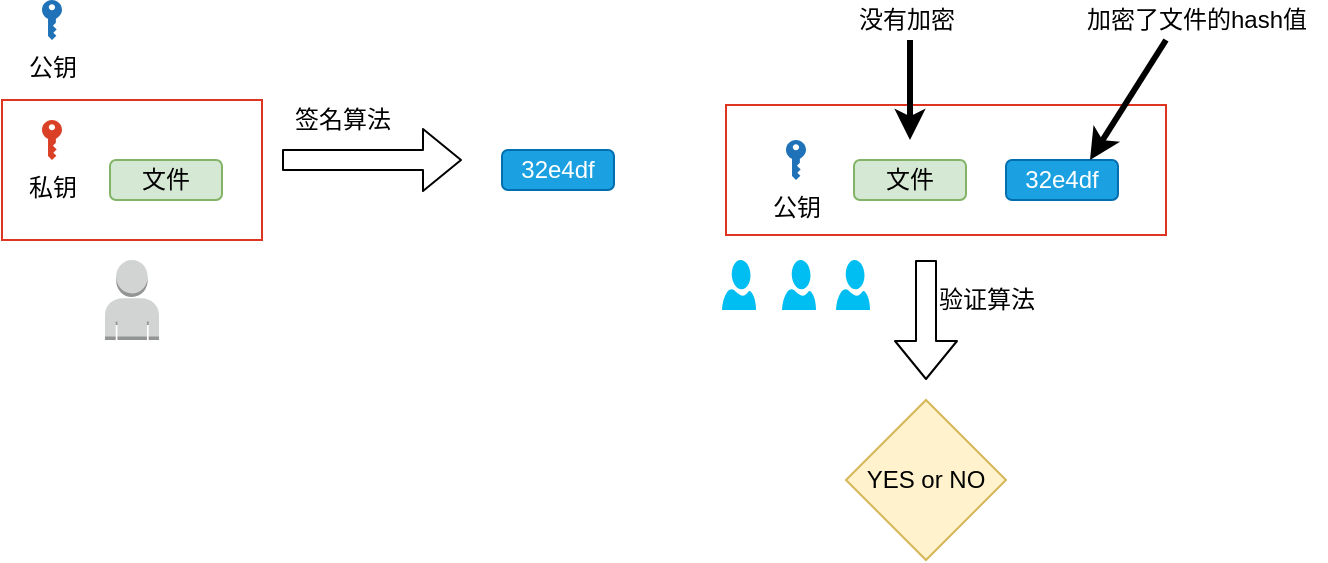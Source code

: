<mxfile>
    <diagram id="j8fEnvCX8aK0wDuWYz85" name="第 1 页">
        <mxGraphModel dx="780" dy="599" grid="1" gridSize="10" guides="1" tooltips="1" connect="1" arrows="1" fold="1" page="1" pageScale="1" pageWidth="827" pageHeight="1169" math="0" shadow="0">
            <root>
                <mxCell id="E76INwzQtSQfi6jdPgSD-0"/>
                <mxCell id="E76INwzQtSQfi6jdPgSD-1" parent="E76INwzQtSQfi6jdPgSD-0"/>
                <mxCell id="WZNRoyjQBgDnDJUvDbBW-4" value="" style="fillColor=none;strokeColor=#DD3522;verticalAlign=top;fontStyle=0;fontColor=#DD3522;" parent="E76INwzQtSQfi6jdPgSD-1" vertex="1">
                    <mxGeometry x="300" y="410" width="130" height="70" as="geometry"/>
                </mxCell>
                <mxCell id="WZNRoyjQBgDnDJUvDbBW-6" value="公钥" style="sketch=0;pointerEvents=1;shadow=0;dashed=0;html=1;strokeColor=none;labelPosition=center;verticalLabelPosition=bottom;verticalAlign=top;outlineConnect=0;align=center;shape=mxgraph.office.security.key_permissions;fillColor=#2072B8;" parent="E76INwzQtSQfi6jdPgSD-1" vertex="1">
                    <mxGeometry x="320" y="360" width="10" height="20" as="geometry"/>
                </mxCell>
                <mxCell id="WZNRoyjQBgDnDJUvDbBW-7" value="私钥&lt;br&gt;" style="sketch=0;pointerEvents=1;shadow=0;dashed=0;html=1;strokeColor=none;labelPosition=center;verticalLabelPosition=bottom;verticalAlign=top;outlineConnect=0;align=center;shape=mxgraph.office.security.key_permissions;fillColor=#DA4026;" parent="E76INwzQtSQfi6jdPgSD-1" vertex="1">
                    <mxGeometry x="320" y="420" width="10" height="20" as="geometry"/>
                </mxCell>
                <mxCell id="WZNRoyjQBgDnDJUvDbBW-8" value="文件" style="rounded=1;whiteSpace=wrap;html=1;fillColor=#d5e8d4;strokeColor=#82b366;" parent="E76INwzQtSQfi6jdPgSD-1" vertex="1">
                    <mxGeometry x="354" y="440" width="56" height="20" as="geometry"/>
                </mxCell>
                <mxCell id="WZNRoyjQBgDnDJUvDbBW-9" value="" style="shape=flexArrow;endArrow=classic;html=1;" parent="E76INwzQtSQfi6jdPgSD-1" edge="1">
                    <mxGeometry width="50" height="50" relative="1" as="geometry">
                        <mxPoint x="440" y="440" as="sourcePoint"/>
                        <mxPoint x="530" y="440" as="targetPoint"/>
                    </mxGeometry>
                </mxCell>
                <mxCell id="WZNRoyjQBgDnDJUvDbBW-10" value="签名算法" style="text;html=1;align=center;verticalAlign=middle;resizable=0;points=[];autosize=1;strokeColor=none;fillColor=none;" parent="E76INwzQtSQfi6jdPgSD-1" vertex="1">
                    <mxGeometry x="440" y="410" width="60" height="20" as="geometry"/>
                </mxCell>
                <mxCell id="WZNRoyjQBgDnDJUvDbBW-12" value="32e4df" style="rounded=1;whiteSpace=wrap;html=1;fillColor=#1ba1e2;strokeColor=#006EAF;fontColor=#ffffff;" parent="E76INwzQtSQfi6jdPgSD-1" vertex="1">
                    <mxGeometry x="550" y="435" width="56" height="20" as="geometry"/>
                </mxCell>
                <mxCell id="WZNRoyjQBgDnDJUvDbBW-13" value="" style="outlineConnect=0;dashed=0;verticalLabelPosition=bottom;verticalAlign=top;align=center;html=1;shape=mxgraph.aws3.user;fillColor=#D2D3D3;gradientColor=none;" parent="E76INwzQtSQfi6jdPgSD-1" vertex="1">
                    <mxGeometry x="351.5" y="490" width="27" height="40" as="geometry"/>
                </mxCell>
                <mxCell id="WZNRoyjQBgDnDJUvDbBW-14" value="" style="fillColor=none;strokeColor=#DD3522;verticalAlign=top;fontStyle=0;fontColor=#DD3522;" parent="E76INwzQtSQfi6jdPgSD-1" vertex="1">
                    <mxGeometry x="662" y="412.5" width="220" height="65" as="geometry"/>
                </mxCell>
                <mxCell id="WZNRoyjQBgDnDJUvDbBW-16" value="文件" style="rounded=1;whiteSpace=wrap;html=1;fillColor=#d5e8d4;strokeColor=#82b366;" parent="E76INwzQtSQfi6jdPgSD-1" vertex="1">
                    <mxGeometry x="726" y="440" width="56" height="20" as="geometry"/>
                </mxCell>
                <mxCell id="WZNRoyjQBgDnDJUvDbBW-17" value="公钥" style="sketch=0;pointerEvents=1;shadow=0;dashed=0;html=1;strokeColor=none;labelPosition=center;verticalLabelPosition=bottom;verticalAlign=top;outlineConnect=0;align=center;shape=mxgraph.office.security.key_permissions;fillColor=#2072B8;" parent="E76INwzQtSQfi6jdPgSD-1" vertex="1">
                    <mxGeometry x="692" y="430" width="10" height="20" as="geometry"/>
                </mxCell>
                <mxCell id="WZNRoyjQBgDnDJUvDbBW-18" value="32e4df" style="rounded=1;whiteSpace=wrap;html=1;fillColor=#1ba1e2;strokeColor=#006EAF;fontColor=#ffffff;" parent="E76INwzQtSQfi6jdPgSD-1" vertex="1">
                    <mxGeometry x="802" y="440" width="56" height="20" as="geometry"/>
                </mxCell>
                <mxCell id="WZNRoyjQBgDnDJUvDbBW-19" value="" style="endArrow=classic;html=1;strokeWidth=3;" parent="E76INwzQtSQfi6jdPgSD-1" edge="1">
                    <mxGeometry width="50" height="50" relative="1" as="geometry">
                        <mxPoint x="754" y="380" as="sourcePoint"/>
                        <mxPoint x="754" y="430" as="targetPoint"/>
                    </mxGeometry>
                </mxCell>
                <mxCell id="WZNRoyjQBgDnDJUvDbBW-20" value="没有加密" style="text;html=1;align=center;verticalAlign=middle;resizable=0;points=[];autosize=1;strokeColor=none;fillColor=none;" parent="E76INwzQtSQfi6jdPgSD-1" vertex="1">
                    <mxGeometry x="722" y="360" width="60" height="20" as="geometry"/>
                </mxCell>
                <mxCell id="WZNRoyjQBgDnDJUvDbBW-21" value="" style="endArrow=classic;html=1;strokeWidth=3;entryX=0.75;entryY=0;entryDx=0;entryDy=0;" parent="E76INwzQtSQfi6jdPgSD-1" target="WZNRoyjQBgDnDJUvDbBW-18" edge="1">
                    <mxGeometry width="50" height="50" relative="1" as="geometry">
                        <mxPoint x="882" y="380" as="sourcePoint"/>
                        <mxPoint x="764" y="440" as="targetPoint"/>
                    </mxGeometry>
                </mxCell>
                <mxCell id="WZNRoyjQBgDnDJUvDbBW-22" value="加密了文件的hash值" style="text;html=1;align=center;verticalAlign=middle;resizable=0;points=[];autosize=1;strokeColor=none;fillColor=none;" parent="E76INwzQtSQfi6jdPgSD-1" vertex="1">
                    <mxGeometry x="832" y="360" width="130" height="20" as="geometry"/>
                </mxCell>
                <mxCell id="WZNRoyjQBgDnDJUvDbBW-26" value="" style="shape=flexArrow;endArrow=classic;html=1;" parent="E76INwzQtSQfi6jdPgSD-1" edge="1">
                    <mxGeometry width="50" height="50" relative="1" as="geometry">
                        <mxPoint x="762" y="490" as="sourcePoint"/>
                        <mxPoint x="762" y="550" as="targetPoint"/>
                    </mxGeometry>
                </mxCell>
                <mxCell id="WZNRoyjQBgDnDJUvDbBW-27" value="验证算法" style="text;html=1;align=center;verticalAlign=middle;resizable=0;points=[];autosize=1;strokeColor=none;fillColor=none;" parent="E76INwzQtSQfi6jdPgSD-1" vertex="1">
                    <mxGeometry x="762" y="500" width="60" height="20" as="geometry"/>
                </mxCell>
                <mxCell id="WZNRoyjQBgDnDJUvDbBW-28" value="YES or NO" style="rhombus;whiteSpace=wrap;html=1;fillColor=#fff2cc;strokeColor=#d6b656;" parent="E76INwzQtSQfi6jdPgSD-1" vertex="1">
                    <mxGeometry x="722" y="560" width="80" height="80" as="geometry"/>
                </mxCell>
                <mxCell id="WZNRoyjQBgDnDJUvDbBW-29" value="" style="verticalLabelPosition=bottom;html=1;verticalAlign=top;align=center;strokeColor=none;fillColor=#00BEF2;shape=mxgraph.azure.user;" parent="E76INwzQtSQfi6jdPgSD-1" vertex="1">
                    <mxGeometry x="660" y="490" width="17" height="25" as="geometry"/>
                </mxCell>
                <mxCell id="WZNRoyjQBgDnDJUvDbBW-30" value="" style="verticalLabelPosition=bottom;html=1;verticalAlign=top;align=center;strokeColor=none;fillColor=#00BEF2;shape=mxgraph.azure.user;" parent="E76INwzQtSQfi6jdPgSD-1" vertex="1">
                    <mxGeometry x="690" y="490" width="17" height="25" as="geometry"/>
                </mxCell>
                <mxCell id="WZNRoyjQBgDnDJUvDbBW-31" value="" style="verticalLabelPosition=bottom;html=1;verticalAlign=top;align=center;strokeColor=none;fillColor=#00BEF2;shape=mxgraph.azure.user;" parent="E76INwzQtSQfi6jdPgSD-1" vertex="1">
                    <mxGeometry x="717" y="490" width="17" height="25" as="geometry"/>
                </mxCell>
            </root>
        </mxGraphModel>
    </diagram>
</mxfile>